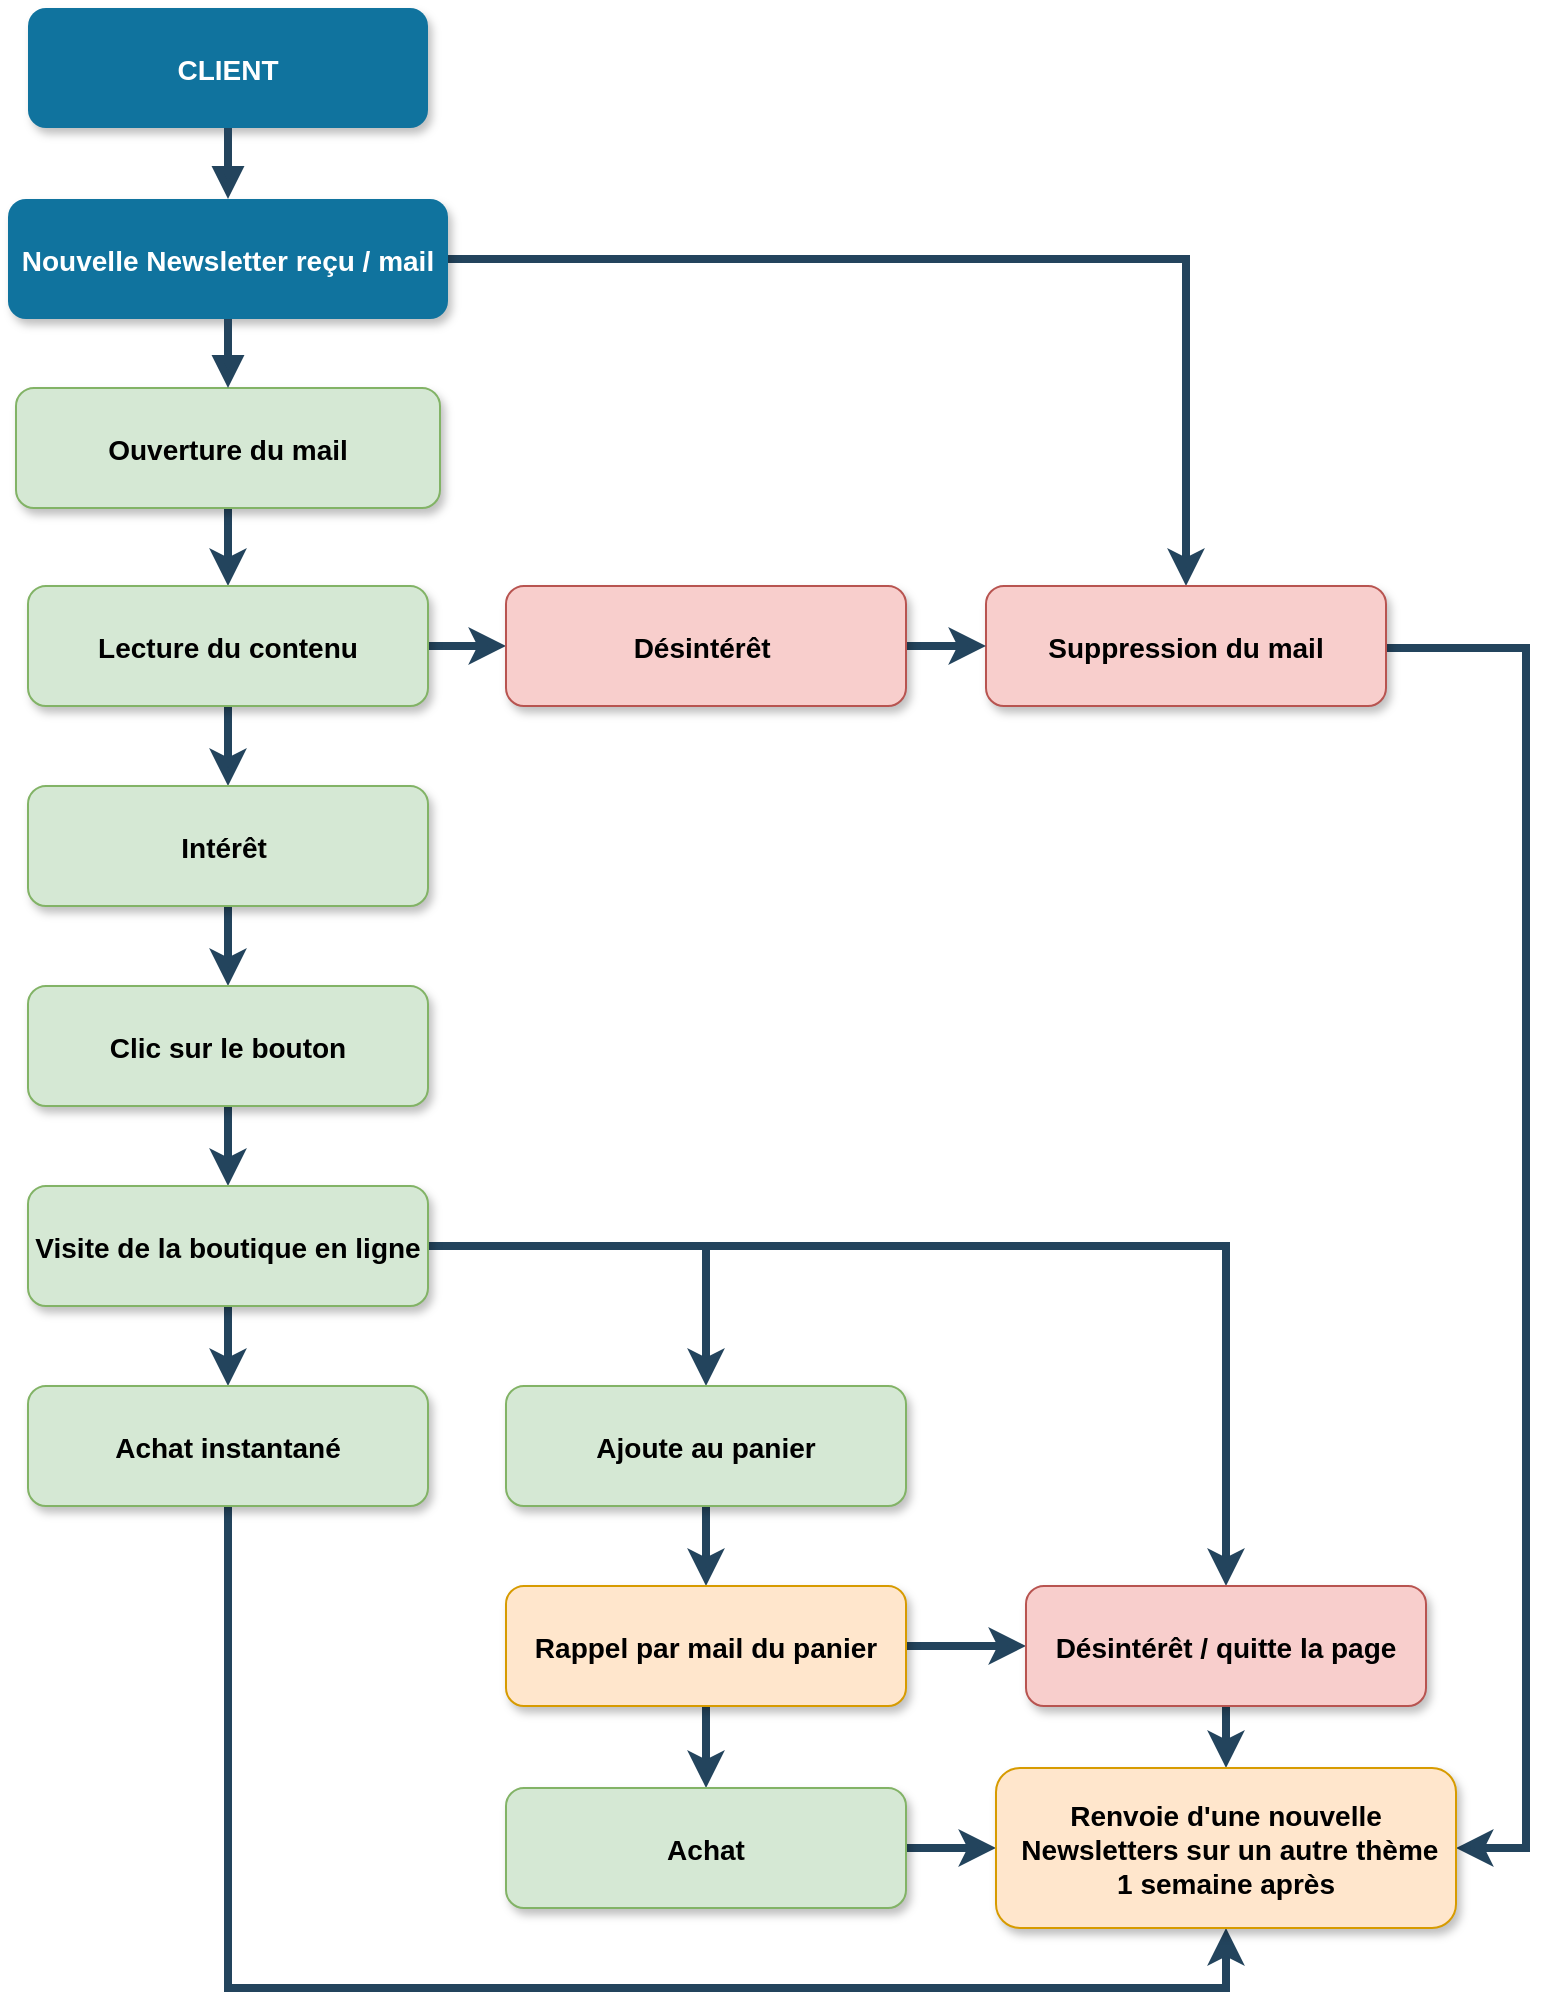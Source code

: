 <mxfile version="12.6.2" type="device"><diagram name="Page-1" id="97916047-d0de-89f5-080d-49f4d83e522f"><mxGraphModel dx="1730" dy="913" grid="1" gridSize="10" guides="1" tooltips="1" connect="1" arrows="1" fold="1" page="1" pageScale="1.5" pageWidth="1169" pageHeight="827" background="#ffffff" math="0" shadow="0"><root><mxCell id="0"/><mxCell id="1" parent="0"/><mxCell id="2" value="CLIENT" style="rounded=1;fillColor=#10739E;strokeColor=none;shadow=1;gradientColor=none;fontStyle=1;fontColor=#FFFFFF;fontSize=14;" parent="1" vertex="1"><mxGeometry x="681" y="140" width="200" height="60" as="geometry"/></mxCell><mxCell id="cujMjxj5HT0qStvatbtb-99" style="edgeStyle=orthogonalEdgeStyle;rounded=0;orthogonalLoop=1;jettySize=auto;html=1;entryX=0.5;entryY=0;entryDx=0;entryDy=0;strokeColor=#23445D;strokeWidth=4;" edge="1" parent="1" source="3" target="cujMjxj5HT0qStvatbtb-61"><mxGeometry relative="1" as="geometry"/></mxCell><mxCell id="3" value="Nouvelle Newsletter reçu / mail" style="rounded=1;fillColor=#10739E;strokeColor=none;shadow=1;gradientColor=none;fontStyle=1;fontColor=#FFFFFF;fontSize=14;" parent="1" vertex="1"><mxGeometry x="671" y="235.5" width="220" height="60" as="geometry"/></mxCell><mxCell id="cujMjxj5HT0qStvatbtb-58" style="edgeStyle=orthogonalEdgeStyle;rounded=0;orthogonalLoop=1;jettySize=auto;html=1;exitX=0.5;exitY=1;exitDx=0;exitDy=0;entryX=0.5;entryY=0;entryDx=0;entryDy=0;strokeColor=#23445D;strokeWidth=4;" edge="1" parent="1" source="4" target="cujMjxj5HT0qStvatbtb-57"><mxGeometry relative="1" as="geometry"/></mxCell><mxCell id="4" value="Ouverture du mail" style="rounded=1;fillColor=#d5e8d4;strokeColor=#82b366;shadow=1;fontStyle=1;fontSize=14;" parent="1" vertex="1"><mxGeometry x="675" y="330" width="212" height="60" as="geometry"/></mxCell><mxCell id="29" value="" style="edgeStyle=elbowEdgeStyle;elbow=vertical;strokeWidth=4;endArrow=block;endFill=1;fontStyle=1;strokeColor=#23445D;" parent="1" source="2" target="3" edge="1"><mxGeometry x="31" y="55.5" width="100" height="100" as="geometry"><mxPoint x="31" y="155.5" as="sourcePoint"/><mxPoint x="131" y="55.5" as="targetPoint"/></mxGeometry></mxCell><mxCell id="31" value="" style="edgeStyle=elbowEdgeStyle;elbow=vertical;strokeWidth=4;endArrow=block;endFill=1;fontStyle=1;strokeColor=#23445D;" parent="1" source="3" target="4" edge="1"><mxGeometry x="31" y="34.5" width="100" height="100" as="geometry"><mxPoint x="31" y="134.5" as="sourcePoint"/><mxPoint x="131" y="34.5" as="targetPoint"/></mxGeometry></mxCell><mxCell id="cujMjxj5HT0qStvatbtb-66" value="" style="edgeStyle=orthogonalEdgeStyle;rounded=0;orthogonalLoop=1;jettySize=auto;html=1;strokeColor=#23445D;strokeWidth=4;" edge="1" parent="1" source="cujMjxj5HT0qStvatbtb-57" target="cujMjxj5HT0qStvatbtb-65"><mxGeometry relative="1" as="geometry"/></mxCell><mxCell id="cujMjxj5HT0qStvatbtb-84" value="" style="edgeStyle=orthogonalEdgeStyle;rounded=0;orthogonalLoop=1;jettySize=auto;html=1;strokeColor=#23445D;strokeWidth=4;" edge="1" parent="1" source="cujMjxj5HT0qStvatbtb-57" target="cujMjxj5HT0qStvatbtb-68"><mxGeometry relative="1" as="geometry"/></mxCell><mxCell id="cujMjxj5HT0qStvatbtb-57" value="Lecture du contenu" style="rounded=1;fillColor=#d5e8d4;strokeColor=#82b366;shadow=1;fontStyle=1;fontSize=14;" vertex="1" parent="1"><mxGeometry x="681" y="429" width="200" height="60" as="geometry"/></mxCell><mxCell id="cujMjxj5HT0qStvatbtb-111" style="edgeStyle=orthogonalEdgeStyle;rounded=0;orthogonalLoop=1;jettySize=auto;html=1;entryX=1;entryY=0.5;entryDx=0;entryDy=0;strokeColor=#23445D;strokeWidth=4;" edge="1" parent="1" source="cujMjxj5HT0qStvatbtb-61" target="cujMjxj5HT0qStvatbtb-103"><mxGeometry relative="1" as="geometry"><Array as="points"><mxPoint x="1430" y="460"/><mxPoint x="1430" y="1060"/></Array></mxGeometry></mxCell><mxCell id="cujMjxj5HT0qStvatbtb-61" value="Suppression du mail" style="rounded=1;fillColor=#f8cecc;strokeColor=#b85450;shadow=1;fontStyle=1;fontSize=14;" vertex="1" parent="1"><mxGeometry x="1160" y="429" width="200" height="60" as="geometry"/></mxCell><mxCell id="cujMjxj5HT0qStvatbtb-74" value="" style="edgeStyle=orthogonalEdgeStyle;rounded=0;orthogonalLoop=1;jettySize=auto;html=1;strokeColor=#23445D;strokeWidth=4;" edge="1" parent="1" source="cujMjxj5HT0qStvatbtb-65" target="cujMjxj5HT0qStvatbtb-73"><mxGeometry relative="1" as="geometry"/></mxCell><mxCell id="cujMjxj5HT0qStvatbtb-65" value="Intérêt " style="rounded=1;fillColor=#d5e8d4;strokeColor=#82b366;shadow=1;fontStyle=1;fontSize=14;" vertex="1" parent="1"><mxGeometry x="681" y="529" width="200" height="60" as="geometry"/></mxCell><mxCell id="cujMjxj5HT0qStvatbtb-89" value="" style="edgeStyle=orthogonalEdgeStyle;rounded=0;orthogonalLoop=1;jettySize=auto;html=1;strokeColor=#23445D;strokeWidth=4;" edge="1" parent="1" source="cujMjxj5HT0qStvatbtb-68" target="cujMjxj5HT0qStvatbtb-61"><mxGeometry relative="1" as="geometry"/></mxCell><mxCell id="cujMjxj5HT0qStvatbtb-68" value="Désintérêt " style="rounded=1;fillColor=#f8cecc;strokeColor=#b85450;shadow=1;fontStyle=1;fontSize=14;" vertex="1" parent="1"><mxGeometry x="920" y="429" width="200" height="60" as="geometry"/></mxCell><mxCell id="cujMjxj5HT0qStvatbtb-76" value="" style="edgeStyle=orthogonalEdgeStyle;rounded=0;orthogonalLoop=1;jettySize=auto;html=1;strokeColor=#23445D;strokeWidth=4;" edge="1" parent="1" source="cujMjxj5HT0qStvatbtb-73" target="cujMjxj5HT0qStvatbtb-75"><mxGeometry relative="1" as="geometry"/></mxCell><mxCell id="cujMjxj5HT0qStvatbtb-73" value="Clic sur le bouton" style="rounded=1;fillColor=#d5e8d4;strokeColor=#82b366;shadow=1;fontStyle=1;fontSize=14;" vertex="1" parent="1"><mxGeometry x="681" y="629" width="200" height="60" as="geometry"/></mxCell><mxCell id="cujMjxj5HT0qStvatbtb-78" value="" style="edgeStyle=orthogonalEdgeStyle;rounded=0;orthogonalLoop=1;jettySize=auto;html=1;strokeColor=#23445D;strokeWidth=4;" edge="1" parent="1" source="cujMjxj5HT0qStvatbtb-75" target="cujMjxj5HT0qStvatbtb-77"><mxGeometry relative="1" as="geometry"/></mxCell><mxCell id="cujMjxj5HT0qStvatbtb-81" value="" style="edgeStyle=orthogonalEdgeStyle;rounded=0;orthogonalLoop=1;jettySize=auto;html=1;strokeColor=#23445D;strokeWidth=4;" edge="1" parent="1" source="cujMjxj5HT0qStvatbtb-75" target="cujMjxj5HT0qStvatbtb-79"><mxGeometry relative="1" as="geometry"><mxPoint x="961" y="759" as="targetPoint"/><Array as="points"><mxPoint x="1020" y="759"/></Array></mxGeometry></mxCell><mxCell id="cujMjxj5HT0qStvatbtb-83" style="edgeStyle=orthogonalEdgeStyle;rounded=0;orthogonalLoop=1;jettySize=auto;html=1;entryX=0.5;entryY=0;entryDx=0;entryDy=0;strokeColor=#23445D;strokeWidth=4;" edge="1" parent="1" source="cujMjxj5HT0qStvatbtb-75" target="cujMjxj5HT0qStvatbtb-82"><mxGeometry relative="1" as="geometry"/></mxCell><mxCell id="cujMjxj5HT0qStvatbtb-75" value="Visite de la boutique en ligne" style="rounded=1;fillColor=#d5e8d4;strokeColor=#82b366;shadow=1;fontStyle=1;fontSize=14;" vertex="1" parent="1"><mxGeometry x="681" y="729" width="200" height="60" as="geometry"/></mxCell><mxCell id="cujMjxj5HT0qStvatbtb-110" style="edgeStyle=orthogonalEdgeStyle;rounded=0;orthogonalLoop=1;jettySize=auto;html=1;exitX=0.5;exitY=1;exitDx=0;exitDy=0;strokeColor=#23445D;strokeWidth=4;entryX=0.5;entryY=1;entryDx=0;entryDy=0;" edge="1" parent="1" source="cujMjxj5HT0qStvatbtb-77" target="cujMjxj5HT0qStvatbtb-103"><mxGeometry relative="1" as="geometry"><mxPoint x="781.286" y="1120" as="targetPoint"/><Array as="points"><mxPoint x="781" y="1130"/><mxPoint x="1280" y="1130"/></Array></mxGeometry></mxCell><mxCell id="cujMjxj5HT0qStvatbtb-77" value="Achat instantané" style="rounded=1;fillColor=#d5e8d4;strokeColor=#82b366;shadow=1;fontStyle=1;fontSize=14;" vertex="1" parent="1"><mxGeometry x="681" y="829" width="200" height="60" as="geometry"/></mxCell><mxCell id="cujMjxj5HT0qStvatbtb-91" value="" style="edgeStyle=orthogonalEdgeStyle;rounded=0;orthogonalLoop=1;jettySize=auto;html=1;strokeColor=#23445D;strokeWidth=4;" edge="1" parent="1" source="cujMjxj5HT0qStvatbtb-79" target="cujMjxj5HT0qStvatbtb-90"><mxGeometry relative="1" as="geometry"/></mxCell><mxCell id="cujMjxj5HT0qStvatbtb-79" value="Ajoute au panier" style="rounded=1;fillColor=#d5e8d4;strokeColor=#82b366;shadow=1;fontStyle=1;fontSize=14;" vertex="1" parent="1"><mxGeometry x="920" y="829" width="200" height="60" as="geometry"/></mxCell><mxCell id="cujMjxj5HT0qStvatbtb-100" value="" style="edgeStyle=orthogonalEdgeStyle;rounded=0;orthogonalLoop=1;jettySize=auto;html=1;strokeColor=#23445D;strokeWidth=4;" edge="1" parent="1" source="cujMjxj5HT0qStvatbtb-90" target="cujMjxj5HT0qStvatbtb-82"><mxGeometry relative="1" as="geometry"/></mxCell><mxCell id="cujMjxj5HT0qStvatbtb-102" value="" style="edgeStyle=orthogonalEdgeStyle;rounded=0;orthogonalLoop=1;jettySize=auto;html=1;strokeColor=#23445D;strokeWidth=4;" edge="1" parent="1" source="cujMjxj5HT0qStvatbtb-90" target="cujMjxj5HT0qStvatbtb-101"><mxGeometry relative="1" as="geometry"/></mxCell><mxCell id="cujMjxj5HT0qStvatbtb-90" value="Rappel par mail du panier" style="rounded=1;fillColor=#ffe6cc;strokeColor=#d79b00;shadow=1;fontStyle=1;fontSize=14;" vertex="1" parent="1"><mxGeometry x="920" y="929" width="200" height="60" as="geometry"/></mxCell><mxCell id="cujMjxj5HT0qStvatbtb-107" value="" style="edgeStyle=orthogonalEdgeStyle;rounded=0;orthogonalLoop=1;jettySize=auto;html=1;strokeColor=#23445D;strokeWidth=4;" edge="1" parent="1" source="cujMjxj5HT0qStvatbtb-101" target="cujMjxj5HT0qStvatbtb-103"><mxGeometry relative="1" as="geometry"/></mxCell><mxCell id="cujMjxj5HT0qStvatbtb-101" value="Achat" style="rounded=1;fillColor=#d5e8d4;strokeColor=#82b366;shadow=1;fontStyle=1;fontSize=14;" vertex="1" parent="1"><mxGeometry x="920" y="1030" width="200" height="60" as="geometry"/></mxCell><mxCell id="cujMjxj5HT0qStvatbtb-104" value="" style="edgeStyle=orthogonalEdgeStyle;rounded=0;orthogonalLoop=1;jettySize=auto;html=1;strokeColor=#23445D;strokeWidth=4;" edge="1" parent="1" source="cujMjxj5HT0qStvatbtb-82" target="cujMjxj5HT0qStvatbtb-103"><mxGeometry relative="1" as="geometry"/></mxCell><mxCell id="cujMjxj5HT0qStvatbtb-82" value="Désintérêt / quitte la page" style="rounded=1;fillColor=#f8cecc;strokeColor=#b85450;shadow=1;fontStyle=1;fontSize=14;" vertex="1" parent="1"><mxGeometry x="1180" y="929" width="200" height="60" as="geometry"/></mxCell><mxCell id="cujMjxj5HT0qStvatbtb-103" value="Renvoie d'une nouvelle&#10; Newsletters sur un autre thème&#10;1 semaine après" style="rounded=1;fillColor=#ffe6cc;strokeColor=#d79b00;shadow=1;fontStyle=1;fontSize=14;" vertex="1" parent="1"><mxGeometry x="1165" y="1020" width="230" height="80" as="geometry"/></mxCell></root></mxGraphModel></diagram></mxfile>